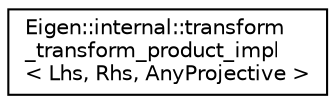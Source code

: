 digraph "Graphical Class Hierarchy"
{
  edge [fontname="Helvetica",fontsize="10",labelfontname="Helvetica",labelfontsize="10"];
  node [fontname="Helvetica",fontsize="10",shape=record];
  rankdir="LR";
  Node1 [label="Eigen::internal::transform\l_transform_product_impl\l\< Lhs, Rhs, AnyProjective \>",height=0.2,width=0.4,color="black", fillcolor="white", style="filled",URL="$struct_eigen_1_1internal_1_1transform__transform__product__impl.html"];
}
